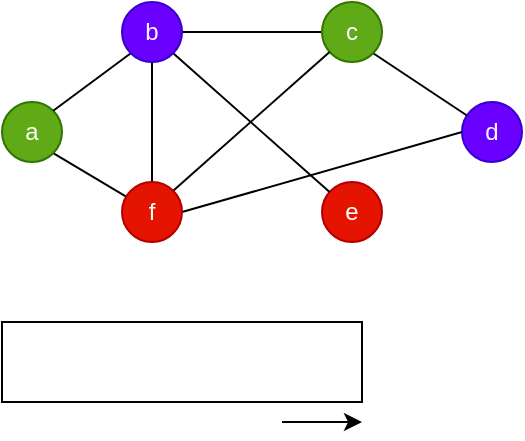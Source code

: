 <mxfile version="14.6.13" type="device"><diagram id="-M2CDdIIeFMoaEc4UN-n" name="第 1 页"><mxGraphModel dx="1038" dy="641" grid="1" gridSize="10" guides="1" tooltips="1" connect="1" arrows="1" fold="1" page="1" pageScale="1" pageWidth="827" pageHeight="1169" math="0" shadow="0"><root><mxCell id="0"/><mxCell id="1" parent="0"/><mxCell id="B8_G60d32qPBChaUQm__-17" value="" style="rounded=0;whiteSpace=wrap;html=1;" vertex="1" parent="1"><mxGeometry x="50" y="280" width="180" height="40" as="geometry"/></mxCell><mxCell id="B8_G60d32qPBChaUQm__-34" style="edgeStyle=none;rounded=0;orthogonalLoop=1;jettySize=auto;html=1;exitX=1;exitY=1;exitDx=0;exitDy=0;endArrow=none;endFill=0;" edge="1" parent="1" source="B8_G60d32qPBChaUQm__-19" target="B8_G60d32qPBChaUQm__-3"><mxGeometry relative="1" as="geometry"/></mxCell><mxCell id="B8_G60d32qPBChaUQm__-19" value="a" style="ellipse;whiteSpace=wrap;html=1;aspect=fixed;fillColor=#60a917;strokeColor=#2D7600;fontColor=#ffffff;" vertex="1" parent="1"><mxGeometry x="50" y="170" width="30" height="30" as="geometry"/></mxCell><mxCell id="B8_G60d32qPBChaUQm__-25" value="" style="endArrow=classic;html=1;" edge="1" parent="1"><mxGeometry width="50" height="50" relative="1" as="geometry"><mxPoint x="190" y="330" as="sourcePoint"/><mxPoint x="230" y="330" as="targetPoint"/><Array as="points"/></mxGeometry></mxCell><mxCell id="B8_G60d32qPBChaUQm__-5" value="e" style="ellipse;whiteSpace=wrap;html=1;aspect=fixed;fillColor=#e51400;strokeColor=#B20000;fontColor=#ffffff;" vertex="1" parent="1"><mxGeometry x="210" y="210" width="30" height="30" as="geometry"/></mxCell><mxCell id="B8_G60d32qPBChaUQm__-30" style="edgeStyle=none;rounded=0;orthogonalLoop=1;jettySize=auto;html=1;exitX=1;exitY=0.5;exitDx=0;exitDy=0;entryX=0;entryY=0.5;entryDx=0;entryDy=0;endArrow=none;endFill=0;" edge="1" parent="1" source="B8_G60d32qPBChaUQm__-1" target="B8_G60d32qPBChaUQm__-4"><mxGeometry relative="1" as="geometry"/></mxCell><mxCell id="B8_G60d32qPBChaUQm__-31" style="edgeStyle=none;rounded=0;orthogonalLoop=1;jettySize=auto;html=1;exitX=0.5;exitY=1;exitDx=0;exitDy=0;endArrow=none;endFill=0;" edge="1" parent="1" source="B8_G60d32qPBChaUQm__-1" target="B8_G60d32qPBChaUQm__-3"><mxGeometry relative="1" as="geometry"/></mxCell><mxCell id="B8_G60d32qPBChaUQm__-32" style="edgeStyle=none;rounded=0;orthogonalLoop=1;jettySize=auto;html=1;exitX=1;exitY=1;exitDx=0;exitDy=0;endArrow=none;endFill=0;" edge="1" parent="1" source="B8_G60d32qPBChaUQm__-1" target="B8_G60d32qPBChaUQm__-5"><mxGeometry relative="1" as="geometry"/></mxCell><mxCell id="B8_G60d32qPBChaUQm__-33" style="edgeStyle=none;rounded=0;orthogonalLoop=1;jettySize=auto;html=1;exitX=0;exitY=1;exitDx=0;exitDy=0;entryX=1;entryY=0;entryDx=0;entryDy=0;endArrow=none;endFill=0;" edge="1" parent="1" source="B8_G60d32qPBChaUQm__-1" target="B8_G60d32qPBChaUQm__-19"><mxGeometry relative="1" as="geometry"/></mxCell><mxCell id="B8_G60d32qPBChaUQm__-1" value="b" style="ellipse;whiteSpace=wrap;html=1;aspect=fixed;fillColor=#6a00ff;strokeColor=#3700CC;fontColor=#ffffff;" vertex="1" parent="1"><mxGeometry x="110" y="120" width="30" height="30" as="geometry"/></mxCell><mxCell id="B8_G60d32qPBChaUQm__-6" value="d" style="ellipse;whiteSpace=wrap;html=1;aspect=fixed;fillColor=#6a00ff;strokeColor=#3700CC;fontColor=#ffffff;" vertex="1" parent="1"><mxGeometry x="280" y="170" width="30" height="30" as="geometry"/></mxCell><mxCell id="B8_G60d32qPBChaUQm__-29" style="edgeStyle=none;rounded=0;orthogonalLoop=1;jettySize=auto;html=1;exitX=1;exitY=1;exitDx=0;exitDy=0;endArrow=none;endFill=0;" edge="1" parent="1" source="B8_G60d32qPBChaUQm__-4" target="B8_G60d32qPBChaUQm__-6"><mxGeometry relative="1" as="geometry"/></mxCell><mxCell id="B8_G60d32qPBChaUQm__-4" value="c" style="ellipse;whiteSpace=wrap;html=1;aspect=fixed;fillColor=#60a917;strokeColor=#2D7600;fontColor=#ffffff;" vertex="1" parent="1"><mxGeometry x="210" y="120" width="30" height="30" as="geometry"/></mxCell><mxCell id="B8_G60d32qPBChaUQm__-27" style="edgeStyle=none;rounded=0;orthogonalLoop=1;jettySize=auto;html=1;exitX=1;exitY=0;exitDx=0;exitDy=0;endArrow=none;endFill=0;" edge="1" parent="1" source="B8_G60d32qPBChaUQm__-3" target="B8_G60d32qPBChaUQm__-4"><mxGeometry relative="1" as="geometry"/></mxCell><mxCell id="B8_G60d32qPBChaUQm__-28" style="edgeStyle=none;rounded=0;orthogonalLoop=1;jettySize=auto;html=1;exitX=1;exitY=0.5;exitDx=0;exitDy=0;entryX=0;entryY=0.5;entryDx=0;entryDy=0;endArrow=none;endFill=0;" edge="1" parent="1" source="B8_G60d32qPBChaUQm__-3" target="B8_G60d32qPBChaUQm__-6"><mxGeometry relative="1" as="geometry"/></mxCell><mxCell id="B8_G60d32qPBChaUQm__-3" value="f" style="ellipse;whiteSpace=wrap;html=1;aspect=fixed;fillColor=#e51400;strokeColor=#B20000;fontColor=#ffffff;" vertex="1" parent="1"><mxGeometry x="110" y="210" width="30" height="30" as="geometry"/></mxCell></root></mxGraphModel></diagram></mxfile>